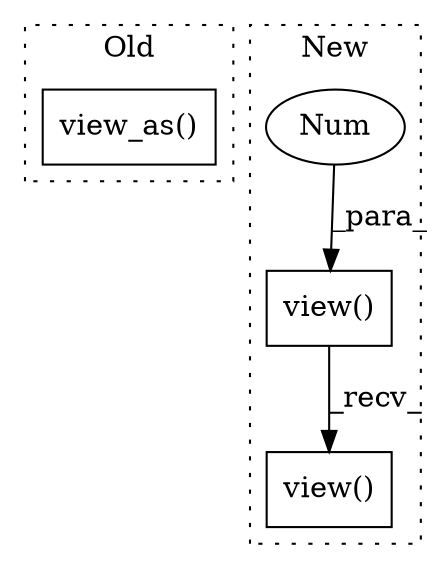 digraph G {
subgraph cluster0 {
1 [label="view_as()" a="75" s="2293,2330" l="24,1" shape="box"];
label = "Old";
style="dotted";
}
subgraph cluster1 {
2 [label="view()" a="75" s="1523,1566" l="35,1" shape="box"];
3 [label="Num" a="76" s="1562" l="1" shape="ellipse"];
4 [label="view()" a="75" s="1609,1633" l="19,1" shape="box"];
label = "New";
style="dotted";
}
2 -> 4 [label="_recv_"];
3 -> 2 [label="_para_"];
}